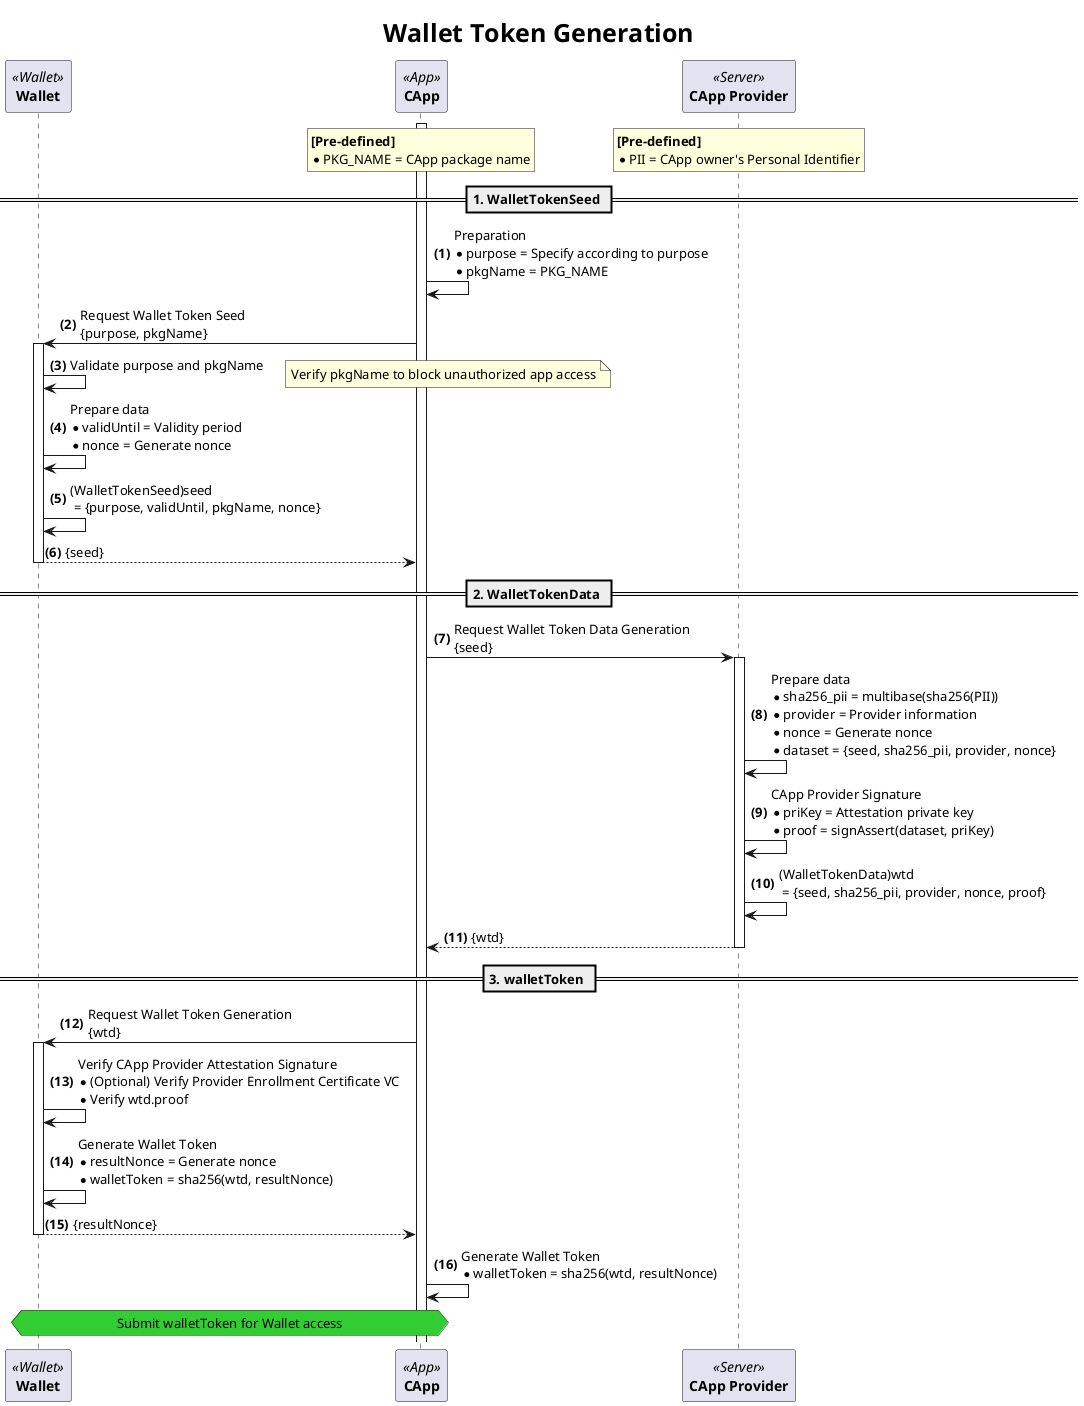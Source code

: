 @startuml proc_wallet_token
title
	<size:25>Wallet Token Generation</size>
end title

autonumber "<b>(#)</b>"

participant "**Wallet**" as wal <<Wallet>>
participant "**CApp**" as ca <<App>>
participant "**CApp Provider**" as cap <<Server>>

activate ca

rnote over ca
    **[Pre-defined]**
    * PKG_NAME = CApp package name
end rnote
/ rnote over cap
    **[Pre-defined]**
    * PII = CApp owner's Personal Identifier
end rnote

== 1. WalletTokenSeed ==

ca -> ca: Preparation\
    \n* purpose = Specify according to purpose\
    \n* pkgName = PKG_NAME

ca -> wal ++: Request Wallet Token Seed\n{purpose, pkgName}
    wal -> wal: Validate purpose and pkgName
    note right: Verify pkgName to block unauthorized app access
    wal -> wal: Prepare data\
            \n* validUntil = Validity period\
            \n* nonce = Generate nonce
    wal -> wal: (WalletTokenSeed)seed\
            \n = {purpose, validUntil, pkgName, nonce}
return {seed}

== 2. WalletTokenData ==

ca -> cap ++: Request Wallet Token Data Generation\n{seed}
    cap -> cap: Prepare data\
        \n* sha256_pii = multibase(sha256(PII))\
        \n* provider = Provider information\
        \n* nonce = Generate nonce\
        \n* dataset = {seed, sha256_pii, provider, nonce}
    cap -> cap: CApp Provider Signature\
        \n* priKey = Attestation private key\
        \n* proof = signAssert(dataset, priKey)
    cap -> cap: (WalletTokenData)wtd\
        \n = {seed, sha256_pii, provider, nonce, proof}
return {wtd}

== 3. walletToken ==

ca -> wal ++: Request Wallet Token Generation\n{wtd}
    wal -> wal: Verify CApp Provider Attestation Signature\
            \n* (Optional) Verify Provider Enrollment Certificate VC\
            \n* Verify wtd.proof
    wal -> wal: Generate Wallet Token\
            \n* resultNonce = Generate nonce\
            \n* walletToken = sha256(wtd, resultNonce)
return {resultNonce}

ca -> ca: Generate Wallet Token\
    \n* walletToken = sha256(wtd, resultNonce)

hnote over wal, ca #LimeGreen
    Submit walletToken for Wallet access
end hnote
@enduml


@startuml proc_server_token
title
	<size:25>Server Token Generation</size>
end title

autonumber "<b>(#)</b>"

participant "**Wallet**" as wal <<Wallet>>
participant "**CApp**" as ca <<App>>
participant "**CApp Provider**" as cap <<Server>>
participant "**TAS**" as tas <<Server>>

activate ca

rnote over wal
    **[Pre-defined]**
    * WALLET_ID = Wallet ID
    * WALLET_DID = Wallet DID
end rnote
/ rnote over ca
    **[Pre-defined]**
    * APP_ID = CApp ID
    * sesKey, padding = Generated by ECDH with TAS
end rnote
/ rnote over tas
    **[Pre-defined]**
    * sesKey, padding = Generated by ECDH with CApp
end rnote

== 1. SignedWalletInfo ==

hnote over wal, cap #LimeGreen
    * walletToken = Generate Wallet Token
end hnote

ca -> wal ++: Request Signed Wallet Information {walletToken}
    wal -> wal: Prepare data\
            \n* id = WALLET_ID\
            \n* did = WALLET_DID\
            \n* wallet = {id, did}
    wal -> wal: Generate Wallet Information\
            \n* nonce = Generate nonce\
            \n* dataset = {wallet, nonce}
    wal -> wal: Wallet Signature\
            \n* priKey = Assertion private key\
            \n* proof = signAssert(dataset, priKey)
    wal -> wal: (SignedWalletInfo)swi\
            \n = {wallet, nonce, proof}
return {swi}

== 2. AttestedAppInfo ==

ca -> cap ++: Request Signed App Information\n{APP_ID}
    cap -> cap: Prepare data\
            \n* appId = APP_ID\
            \n* provider = Provider information\
            \n* nonce = Generate nonce\
            \n* dataset = {appId, provider, nonce}
    cap -> cap: CApp Provider Signature\
            \n* priKey = Attestation private key\
            \n* proof = signAssert(dataset, priKey)
    cap -> cap: (AttestedAppInfo)aai\
            \n = {appId, provider, nonce, proof}
return {aai}

== 3. ServerTokenSeed ==

ca -> ca: Generate Token Seed\
        \n* (ServerTokenSeed)seed\
        \n = {purpose, swi, aai}

== 4. ServerTokenData ==

ca -> tas ++: Request Server Token Generation\n{seed}
    tas -> tas: Verify signatures\
            \n* Verify seed.swi.proof\
            \n* (Optional) Verify Provider Enrollment Certificate VC\
            \n* Verify seed.aai.proof
    tas -> tas: (ServerTokenData)std = {\
            \n    purpose = seed.purpose,\
            \n    walletId = seed.swi.wallet.id,\
            \n    caAppId = seed.aai.appId,\
            \n    validUntil = Validity period,\
            \n    provider = Provider information,\
            \n    nonce = Generate nonce\
            \n  }
    tas -> tas: Provider Signature\
            \n* priKey = Attestation private key\
            \n* proof = signAssert(std, priKey)
    tas -> tas: Generate Server Token\n* serverToken = sha256(std)
    tas -> tas: Encrypt Response Information\
            \n* iv = Generate IV\
            \n* tmp = enc(std, sesKey, iv, padding)\
            \n* encStd = multibase(tmp)
return {iv, encStd}

== 5. serverToken ==

ca -> ca: Decrypt Response Information\
    \n* tmp = debase(encStd)\
    \n* std = dec(tmp, sesKey, iv, padding)
ca -> ca: Generate Server Token\n* serverToken = sha256(std)

hnote over ca, tas #LimeGreen
    Submit serverToken for TAS access
end hnote
@enduml

